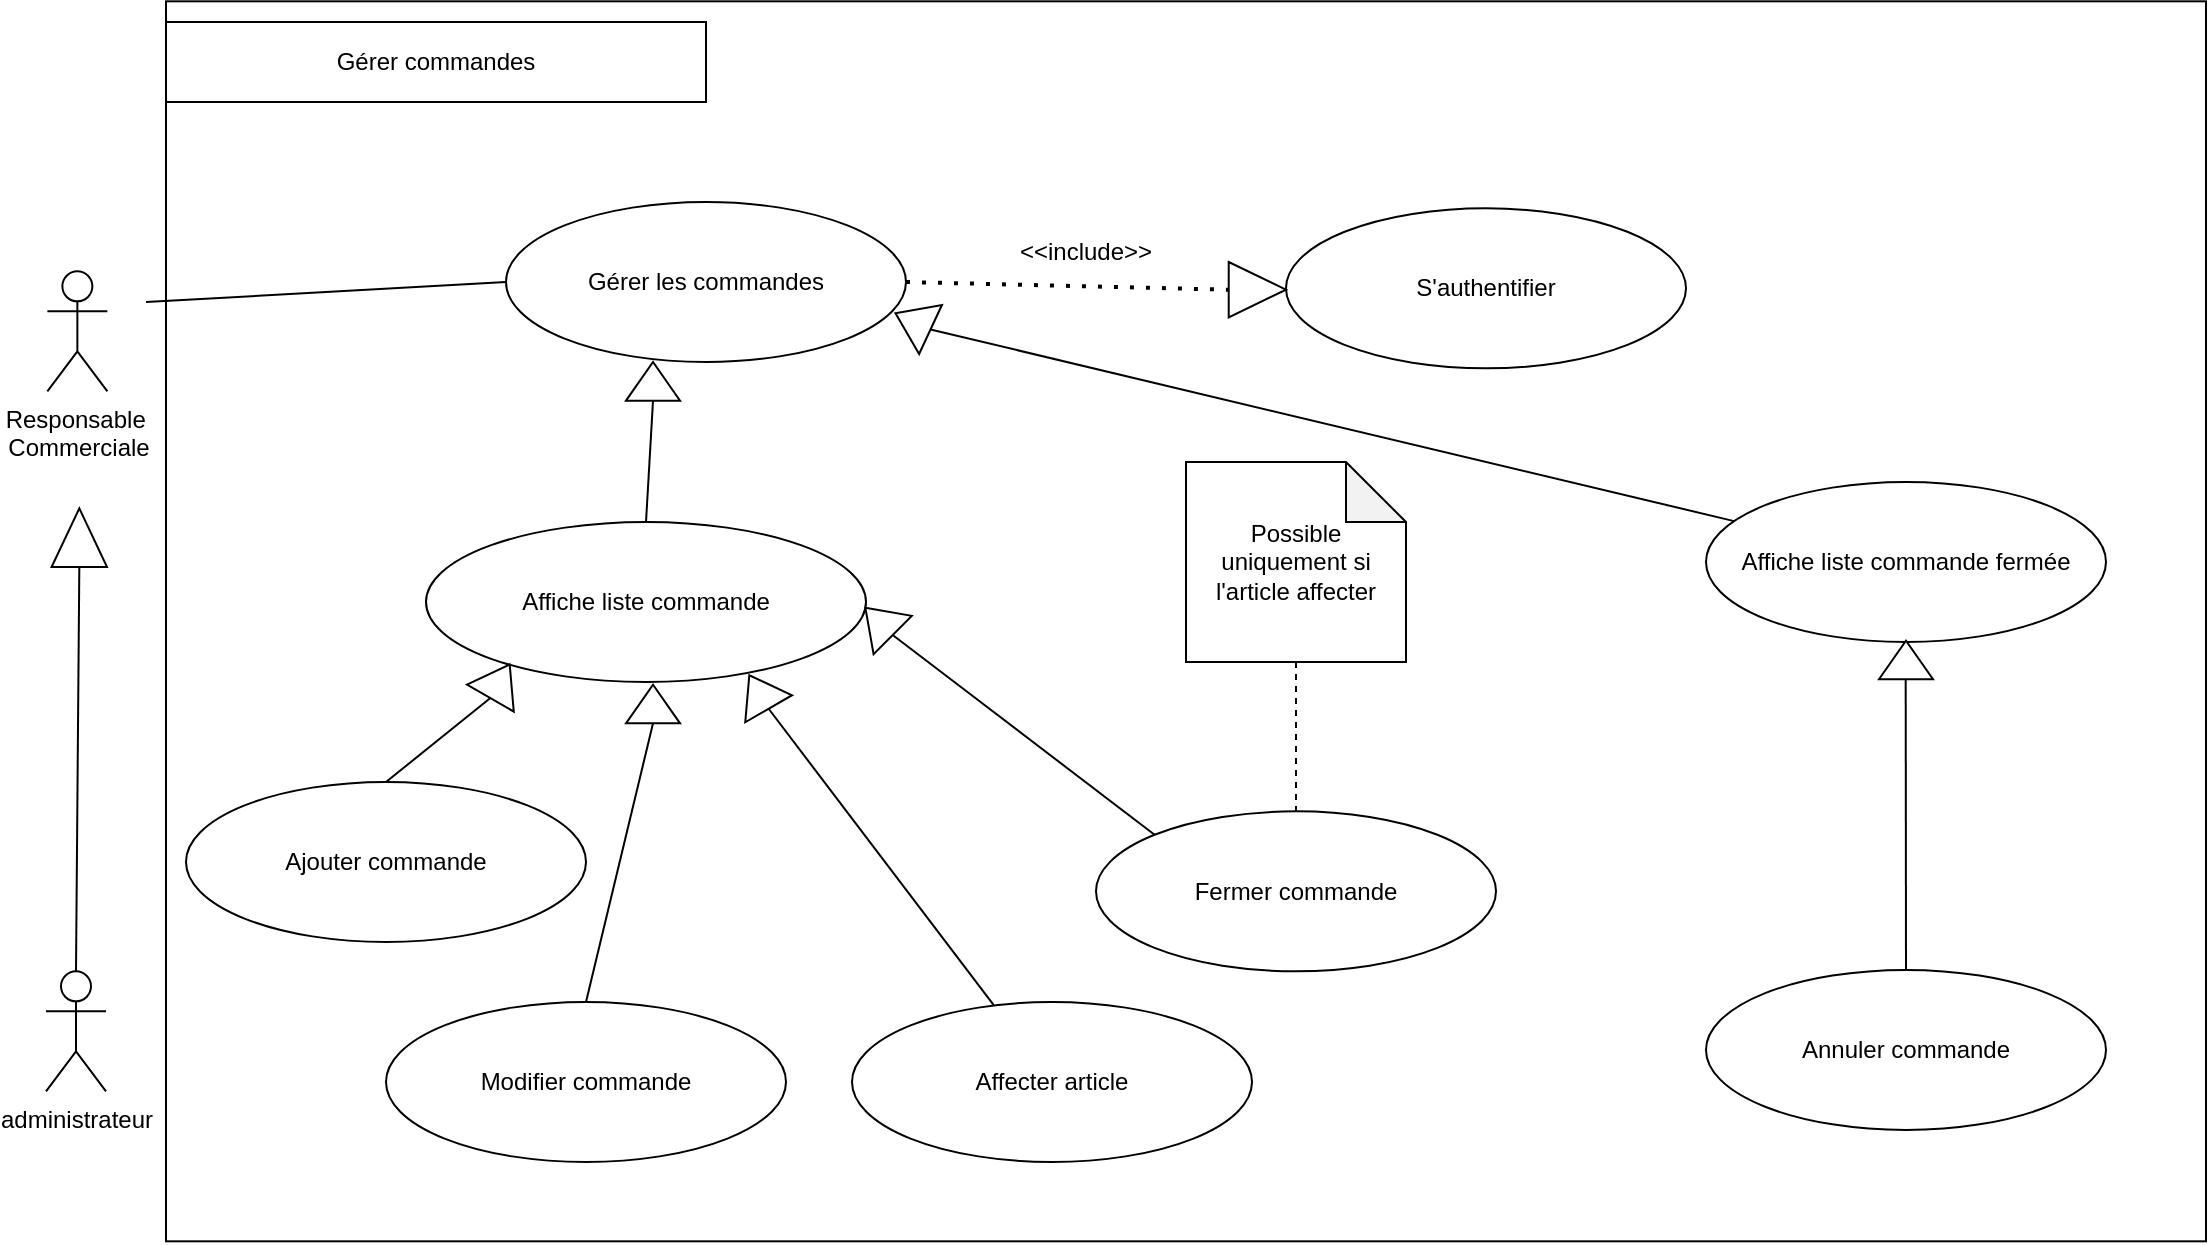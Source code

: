 <mxfile version="21.3.6" type="gitlab">
  <diagram name="Page-1" id="Dhz3QEpo0U_PGYgXKE9V">
    <mxGraphModel dx="2206" dy="788" grid="1" gridSize="10" guides="1" tooltips="1" connect="1" arrows="1" fold="1" page="1" pageScale="1" pageWidth="827" pageHeight="1169" math="0" shadow="0">
      <root>
        <mxCell id="0" />
        <mxCell id="1" parent="0" />
        <mxCell id="gNxEo24BiPIkMwxeU2JK-1" value="" style="rounded=0;whiteSpace=wrap;html=1;" parent="1" vertex="1">
          <mxGeometry x="-370" y="329.66" width="1020" height="620" as="geometry" />
        </mxCell>
        <mxCell id="gNxEo24BiPIkMwxeU2JK-2" value="Responsable&amp;nbsp;&lt;br&gt;Commerciale" style="shape=umlActor;verticalLabelPosition=bottom;verticalAlign=top;html=1;outlineConnect=0;" parent="1" vertex="1">
          <mxGeometry x="-429.32" y="464.66" width="30" height="60" as="geometry" />
        </mxCell>
        <mxCell id="gNxEo24BiPIkMwxeU2JK-3" value="administrateur" style="shape=umlActor;verticalLabelPosition=bottom;verticalAlign=top;html=1;outlineConnect=0;" parent="1" vertex="1">
          <mxGeometry x="-430" y="814.66" width="30" height="60" as="geometry" />
        </mxCell>
        <mxCell id="gNxEo24BiPIkMwxeU2JK-4" value="Gérer les commandes" style="ellipse;whiteSpace=wrap;html=1;" parent="1" vertex="1">
          <mxGeometry x="-200" y="430" width="200" height="80" as="geometry" />
        </mxCell>
        <mxCell id="gNxEo24BiPIkMwxeU2JK-5" value="" style="endArrow=none;html=1;rounded=0;entryX=0;entryY=0.5;entryDx=0;entryDy=0;" parent="1" target="gNxEo24BiPIkMwxeU2JK-4" edge="1">
          <mxGeometry width="50" height="50" relative="1" as="geometry">
            <mxPoint x="-380" y="480" as="sourcePoint" />
            <mxPoint x="240" y="770" as="targetPoint" />
          </mxGeometry>
        </mxCell>
        <mxCell id="gNxEo24BiPIkMwxeU2JK-6" value="S&#39;authentifier" style="ellipse;whiteSpace=wrap;html=1;" parent="1" vertex="1">
          <mxGeometry x="190" y="433.17" width="200" height="80" as="geometry" />
        </mxCell>
        <mxCell id="gNxEo24BiPIkMwxeU2JK-7" value="Affiche liste commande" style="ellipse;whiteSpace=wrap;html=1;" parent="1" vertex="1">
          <mxGeometry x="-240" y="590.0" width="220" height="80" as="geometry" />
        </mxCell>
        <mxCell id="gNxEo24BiPIkMwxeU2JK-11" value="" style="endArrow=none;html=1;rounded=0;exitX=0.5;exitY=0;exitDx=0;exitDy=0;entryX=0;entryY=0.5;entryDx=0;entryDy=0;" parent="1" source="gNxEo24BiPIkMwxeU2JK-7" target="gNxEo24BiPIkMwxeU2JK-22" edge="1">
          <mxGeometry width="50" height="50" relative="1" as="geometry">
            <mxPoint x="50" y="720" as="sourcePoint" />
            <mxPoint x="-183.378" y="545.51" as="targetPoint" />
          </mxGeometry>
        </mxCell>
        <mxCell id="gNxEo24BiPIkMwxeU2JK-12" value="Ajouter commande" style="ellipse;whiteSpace=wrap;html=1;" parent="1" vertex="1">
          <mxGeometry x="-360" y="720" width="200" height="80" as="geometry" />
        </mxCell>
        <mxCell id="gNxEo24BiPIkMwxeU2JK-13" value="" style="endArrow=none;dashed=1;html=1;dashPattern=1 3;strokeWidth=2;rounded=0;exitX=1;exitY=0.5;exitDx=0;exitDy=0;entryX=0;entryY=0.5;entryDx=0;entryDy=0;" parent="1" source="gNxEo24BiPIkMwxeU2JK-4" target="gNxEo24BiPIkMwxeU2JK-14" edge="1">
          <mxGeometry width="50" height="50" relative="1" as="geometry">
            <mxPoint x="50" y="720" as="sourcePoint" />
            <mxPoint x="100" y="670" as="targetPoint" />
          </mxGeometry>
        </mxCell>
        <mxCell id="gNxEo24BiPIkMwxeU2JK-14" value="" style="triangle;whiteSpace=wrap;html=1;rotation=0;" parent="1" vertex="1">
          <mxGeometry x="161.36" y="460.0" width="28.64" height="27.71" as="geometry" />
        </mxCell>
        <mxCell id="gNxEo24BiPIkMwxeU2JK-15" value="&amp;lt;&amp;lt;include&amp;gt;&amp;gt;" style="text;html=1;strokeColor=none;fillColor=none;align=center;verticalAlign=middle;whiteSpace=wrap;rounded=0;" parent="1" vertex="1">
          <mxGeometry x="70" y="444.66" width="40" height="20" as="geometry" />
        </mxCell>
        <mxCell id="gNxEo24BiPIkMwxeU2JK-16" value="" style="endArrow=none;html=1;rounded=0;entryX=0;entryY=0.5;entryDx=0;entryDy=0;exitX=0.5;exitY=0;exitDx=0;exitDy=0;" parent="1" source="gNxEo24BiPIkMwxeU2JK-12" target="gNxEo24BiPIkMwxeU2JK-18" edge="1">
          <mxGeometry width="50" height="50" relative="1" as="geometry">
            <mxPoint x="30" y="916" as="sourcePoint" />
            <mxPoint x="-26.831" y="720.686" as="targetPoint" />
          </mxGeometry>
        </mxCell>
        <mxCell id="gNxEo24BiPIkMwxeU2JK-17" value="Gérer commandes" style="rounded=0;whiteSpace=wrap;html=1;" parent="1" vertex="1">
          <mxGeometry x="-370" y="340" width="270" height="40" as="geometry" />
        </mxCell>
        <mxCell id="gNxEo24BiPIkMwxeU2JK-18" value="" style="triangle;whiteSpace=wrap;html=1;rotation=-150;direction=south;" parent="1" vertex="1">
          <mxGeometry x="-216.49" y="660" width="27.02" height="19.32" as="geometry" />
        </mxCell>
        <mxCell id="gNxEo24BiPIkMwxeU2JK-22" value="" style="triangle;whiteSpace=wrap;html=1;rotation=-180;direction=south;" parent="1" vertex="1">
          <mxGeometry x="-140" y="510.0" width="27.02" height="19.32" as="geometry" />
        </mxCell>
        <mxCell id="gNxEo24BiPIkMwxeU2JK-23" value="Affiche liste commande fermée" style="ellipse;whiteSpace=wrap;html=1;" parent="1" vertex="1">
          <mxGeometry x="400" y="570" width="200" height="80" as="geometry" />
        </mxCell>
        <mxCell id="gNxEo24BiPIkMwxeU2JK-24" value="" style="triangle;whiteSpace=wrap;html=1;rotation=115;direction=south;" parent="1" vertex="1">
          <mxGeometry x="-10" y="480" width="27.02" height="19.32" as="geometry" />
        </mxCell>
        <mxCell id="gNxEo24BiPIkMwxeU2JK-25" value="" style="endArrow=none;html=1;rounded=0;entryX=0;entryY=0.5;entryDx=0;entryDy=0;" parent="1" source="gNxEo24BiPIkMwxeU2JK-23" target="gNxEo24BiPIkMwxeU2JK-24" edge="1">
          <mxGeometry width="50" height="50" relative="1" as="geometry">
            <mxPoint x="-31" y="612" as="sourcePoint" />
            <mxPoint x="-106" y="530" as="targetPoint" />
          </mxGeometry>
        </mxCell>
        <mxCell id="gNxEo24BiPIkMwxeU2JK-26" value="Fermer commande" style="ellipse;whiteSpace=wrap;html=1;" parent="1" vertex="1">
          <mxGeometry x="95" y="734.66" width="200" height="80" as="geometry" />
        </mxCell>
        <mxCell id="gNxEo24BiPIkMwxeU2JK-27" value="" style="triangle;whiteSpace=wrap;html=1;rotation=-225;direction=south;" parent="1" vertex="1">
          <mxGeometry x="-27" y="630" width="27.02" height="19.32" as="geometry" />
        </mxCell>
        <mxCell id="gNxEo24BiPIkMwxeU2JK-28" value="" style="endArrow=none;html=1;rounded=0;entryX=0;entryY=0.5;entryDx=0;entryDy=0;exitX=0;exitY=0;exitDx=0;exitDy=0;" parent="1" source="gNxEo24BiPIkMwxeU2JK-26" target="gNxEo24BiPIkMwxeU2JK-27" edge="1">
          <mxGeometry width="50" height="50" relative="1" as="geometry">
            <mxPoint x="-31" y="612" as="sourcePoint" />
            <mxPoint x="-106" y="530" as="targetPoint" />
          </mxGeometry>
        </mxCell>
        <mxCell id="gNxEo24BiPIkMwxeU2JK-29" value="Modifier commande" style="ellipse;whiteSpace=wrap;html=1;" parent="1" vertex="1">
          <mxGeometry x="-260" y="830" width="200" height="80" as="geometry" />
        </mxCell>
        <mxCell id="gNxEo24BiPIkMwxeU2JK-34" value="Annuler commande" style="ellipse;whiteSpace=wrap;html=1;" parent="1" vertex="1">
          <mxGeometry x="400" y="813.98" width="200" height="80" as="geometry" />
        </mxCell>
        <mxCell id="gNxEo24BiPIkMwxeU2JK-35" value="" style="endArrow=none;html=1;rounded=0;exitX=0.5;exitY=0;exitDx=0;exitDy=0;entryX=0.515;entryY=0.494;entryDx=0;entryDy=0;entryPerimeter=0;" parent="1" source="gNxEo24BiPIkMwxeU2JK-34" target="gNxEo24BiPIkMwxeU2JK-36" edge="1">
          <mxGeometry width="50" height="50" relative="1" as="geometry">
            <mxPoint x="-6" y="583.98" as="sourcePoint" />
            <mxPoint x="-6" y="533.98" as="targetPoint" />
          </mxGeometry>
        </mxCell>
        <mxCell id="gNxEo24BiPIkMwxeU2JK-36" value="" style="triangle;whiteSpace=wrap;html=1;rotation=-180;direction=south;" parent="1" vertex="1">
          <mxGeometry x="486.49" y="649.32" width="27.02" height="19.32" as="geometry" />
        </mxCell>
        <mxCell id="gNxEo24BiPIkMwxeU2JK-41" value="" style="endArrow=none;html=1;rounded=0;exitX=0.5;exitY=0;exitDx=0;exitDy=0;entryX=0;entryY=0.5;entryDx=0;entryDy=0;" parent="1" source="gNxEo24BiPIkMwxeU2JK-29" target="gNxEo24BiPIkMwxeU2JK-42" edge="1">
          <mxGeometry width="50" height="50" relative="1" as="geometry">
            <mxPoint x="30" y="745" as="sourcePoint" />
            <mxPoint x="-40" y="686" as="targetPoint" />
          </mxGeometry>
        </mxCell>
        <mxCell id="gNxEo24BiPIkMwxeU2JK-42" value="" style="triangle;whiteSpace=wrap;html=1;rotation=-180;direction=south;" parent="1" vertex="1">
          <mxGeometry x="-140" y="671.34" width="27.02" height="19.32" as="geometry" />
        </mxCell>
        <mxCell id="gNxEo24BiPIkMwxeU2JK-45" value="Affecter article" style="ellipse;whiteSpace=wrap;html=1;" parent="1" vertex="1">
          <mxGeometry x="-27.0" y="830.0" width="200" height="80" as="geometry" />
        </mxCell>
        <mxCell id="gNxEo24BiPIkMwxeU2JK-46" value="" style="endArrow=none;html=1;rounded=0;entryX=0;entryY=0.5;entryDx=0;entryDy=0;" parent="1" source="gNxEo24BiPIkMwxeU2JK-45" target="gNxEo24BiPIkMwxeU2JK-47" edge="1">
          <mxGeometry width="50" height="50" relative="1" as="geometry">
            <mxPoint x="-150" y="840" as="sourcePoint" />
            <mxPoint x="-116" y="701" as="targetPoint" />
          </mxGeometry>
        </mxCell>
        <mxCell id="gNxEo24BiPIkMwxeU2JK-47" value="" style="triangle;whiteSpace=wrap;html=1;rotation=-210;direction=south;" parent="1" vertex="1">
          <mxGeometry x="-87.02" y="665.34" width="27.02" height="19.32" as="geometry" />
        </mxCell>
        <mxCell id="gNxEo24BiPIkMwxeU2JK-50" value="" style="endArrow=none;html=1;rounded=0;exitX=0.5;exitY=0;exitDx=0;exitDy=0;exitPerimeter=0;entryX=0;entryY=0.5;entryDx=0;entryDy=0;" parent="1" source="gNxEo24BiPIkMwxeU2JK-3" target="gNxEo24BiPIkMwxeU2JK-10" edge="1">
          <mxGeometry width="50" height="50" relative="1" as="geometry">
            <mxPoint x="-415" y="815" as="sourcePoint" />
            <mxPoint x="-414" y="592" as="targetPoint" />
          </mxGeometry>
        </mxCell>
        <mxCell id="gNxEo24BiPIkMwxeU2JK-10" value="" style="triangle;whiteSpace=wrap;html=1;rotation=-90;" parent="1" vertex="1">
          <mxGeometry x="-428" y="584.0" width="29.32" height="27.71" as="geometry" />
        </mxCell>
        <mxCell id="xmzMV0GVZYSljtRTg8Rv-6" style="edgeStyle=orthogonalEdgeStyle;rounded=0;orthogonalLoop=1;jettySize=auto;html=1;endArrow=none;endFill=0;dashed=1;" edge="1" parent="1" source="xmzMV0GVZYSljtRTg8Rv-5" target="gNxEo24BiPIkMwxeU2JK-26">
          <mxGeometry relative="1" as="geometry" />
        </mxCell>
        <mxCell id="xmzMV0GVZYSljtRTg8Rv-5" value="Possible uniquement si l&#39;article affecter" style="shape=note;whiteSpace=wrap;html=1;backgroundOutline=1;darkOpacity=0.05;" vertex="1" parent="1">
          <mxGeometry x="140" y="560" width="110" height="100" as="geometry" />
        </mxCell>
      </root>
    </mxGraphModel>
  </diagram>
</mxfile>
